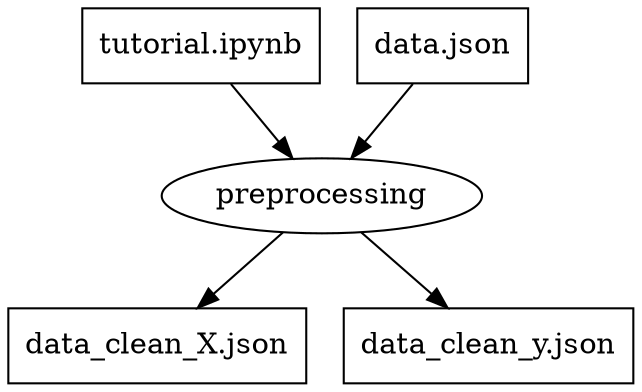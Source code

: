 digraph source {
	 3 [label="tutorial.ipynb" shape=box]
	 4 [label="data.json" shape=box]
	 2 [label="preprocessing" shape=ellipse]
	 0 [label="data_clean_X.json" shape=box]
	 1 [label="data_clean_y.json" shape=box]
	3 -> 2
	4 -> 2
	2 -> 0
	2 -> 1
}
